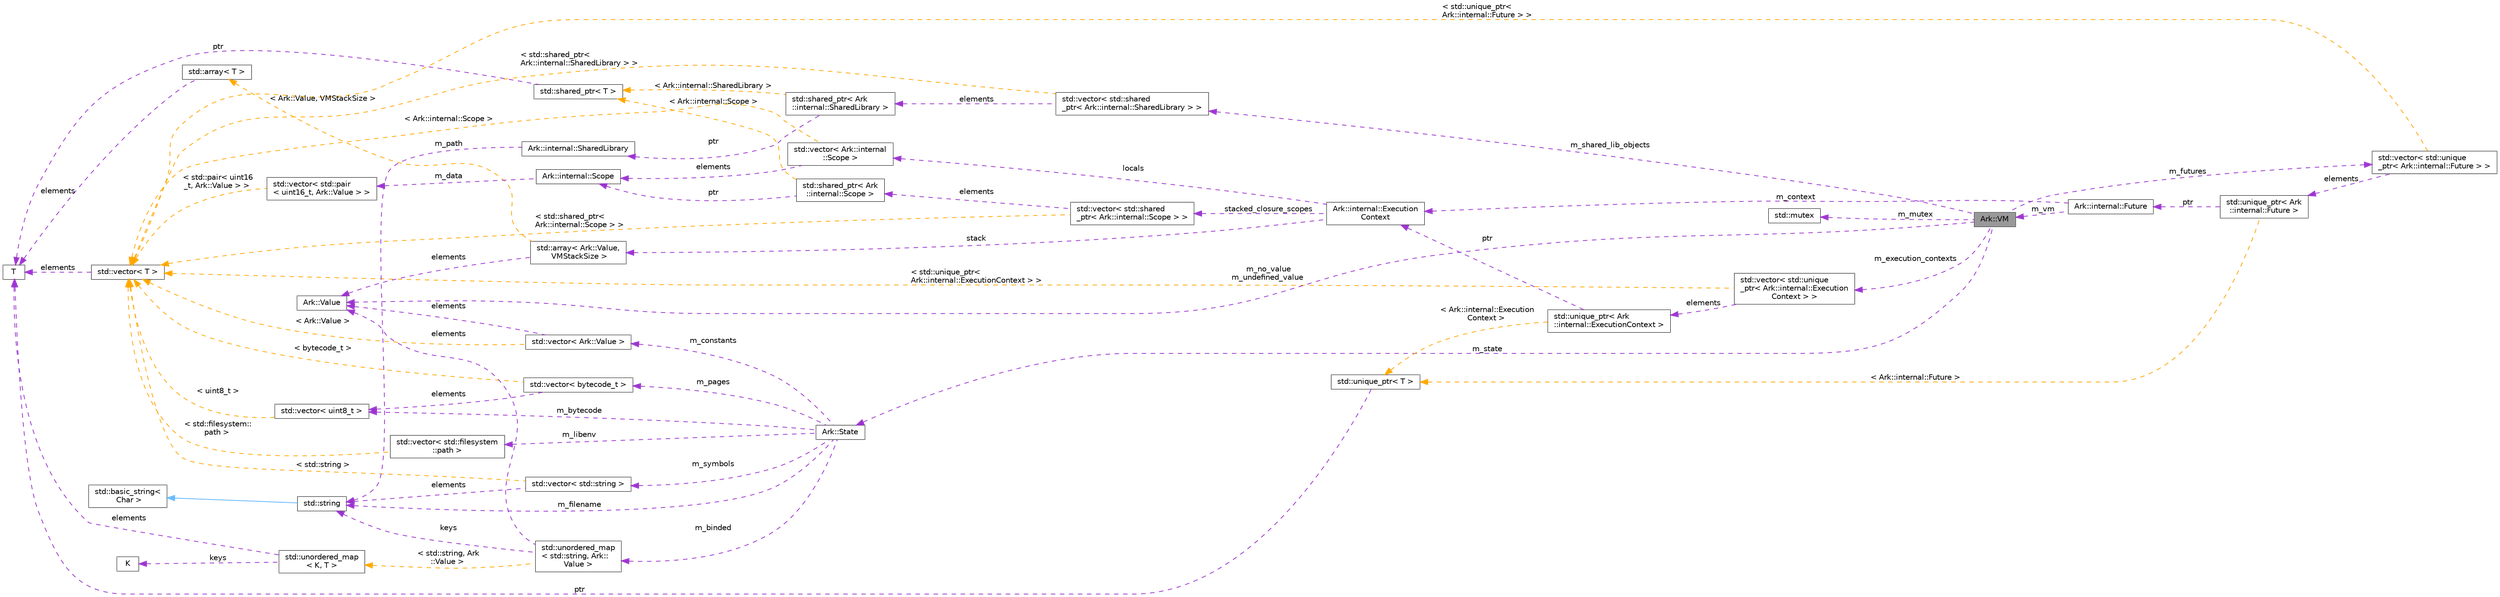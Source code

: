 digraph "Ark::VM"
{
 // INTERACTIVE_SVG=YES
 // LATEX_PDF_SIZE
  bgcolor="transparent";
  edge [fontname=Helvetica,fontsize=10,labelfontname=Helvetica,labelfontsize=10];
  node [fontname=Helvetica,fontsize=10,shape=box,height=0.2,width=0.4];
  rankdir="LR";
  Node1 [label="Ark::VM",height=0.2,width=0.4,color="gray40", fillcolor="grey60", style="filled", fontcolor="black",tooltip="The ArkScript virtual machine, executing ArkScript bytecode."];
  Node2 -> Node1 [dir="back",color="darkorchid3",style="dashed",label=" m_state" ];
  Node2 [label="Ark::State",height=0.2,width=0.4,color="gray40", fillcolor="white", style="filled",URL="$d1/d37/classArk_1_1State.html",tooltip="Ark state to handle the dirty job of loading and compiling ArkScript code."];
  Node3 -> Node2 [dir="back",color="darkorchid3",style="dashed",label=" m_bytecode" ];
  Node3 [label="std::vector\< uint8_t \>",height=0.2,width=0.4,color="gray40", fillcolor="white", style="filled",tooltip=" "];
  Node4 -> Node3 [dir="back",color="orange",style="dashed",label=" \< uint8_t \>" ];
  Node4 [label="std::vector\< T \>",height=0.2,width=0.4,color="gray40", fillcolor="white", style="filled",tooltip=" "];
  Node5 -> Node4 [dir="back",color="darkorchid3",style="dashed",label=" elements" ];
  Node5 [label="T",height=0.2,width=0.4,color="gray40", fillcolor="white", style="filled",tooltip=" "];
  Node6 -> Node2 [dir="back",color="darkorchid3",style="dashed",label=" m_libenv" ];
  Node6 [label="std::vector\< std::filesystem\l::path \>",height=0.2,width=0.4,color="gray40", fillcolor="white", style="filled",tooltip=" "];
  Node4 -> Node6 [dir="back",color="orange",style="dashed",label=" \< std::filesystem::\lpath \>" ];
  Node7 -> Node2 [dir="back",color="darkorchid3",style="dashed",label=" m_filename" ];
  Node7 [label="std::string",height=0.2,width=0.4,color="gray40", fillcolor="white", style="filled",tooltip=" "];
  Node8 -> Node7 [dir="back",color="steelblue1",style="solid"];
  Node8 [label="std::basic_string\<\l Char \>",height=0.2,width=0.4,color="gray40", fillcolor="white", style="filled",tooltip=" "];
  Node9 -> Node2 [dir="back",color="darkorchid3",style="dashed",label=" m_symbols" ];
  Node9 [label="std::vector\< std::string \>",height=0.2,width=0.4,color="gray40", fillcolor="white", style="filled",tooltip=" "];
  Node7 -> Node9 [dir="back",color="darkorchid3",style="dashed",label=" elements" ];
  Node4 -> Node9 [dir="back",color="orange",style="dashed",label=" \< std::string \>" ];
  Node10 -> Node2 [dir="back",color="darkorchid3",style="dashed",label=" m_constants" ];
  Node10 [label="std::vector\< Ark::Value \>",height=0.2,width=0.4,color="gray40", fillcolor="white", style="filled",tooltip=" "];
  Node11 -> Node10 [dir="back",color="darkorchid3",style="dashed",label=" elements" ];
  Node11 [label="Ark::Value",height=0.2,width=0.4,color="gray40", fillcolor="white", style="filled",URL="$d3/d90/classArk_1_1Value.html",tooltip=" "];
  Node4 -> Node10 [dir="back",color="orange",style="dashed",label=" \< Ark::Value \>" ];
  Node12 -> Node2 [dir="back",color="darkorchid3",style="dashed",label=" m_pages" ];
  Node12 [label="std::vector\< bytecode_t \>",height=0.2,width=0.4,color="gray40", fillcolor="white", style="filled",tooltip=" "];
  Node3 -> Node12 [dir="back",color="darkorchid3",style="dashed",label=" elements" ];
  Node4 -> Node12 [dir="back",color="orange",style="dashed",label=" \< bytecode_t \>" ];
  Node13 -> Node2 [dir="back",color="darkorchid3",style="dashed",label=" m_binded" ];
  Node13 [label="std::unordered_map\l\< std::string, Ark::\lValue \>",height=0.2,width=0.4,color="gray40", fillcolor="white", style="filled",tooltip=" "];
  Node7 -> Node13 [dir="back",color="darkorchid3",style="dashed",label=" keys" ];
  Node11 -> Node13 [dir="back",color="darkorchid3",style="dashed",label=" elements" ];
  Node14 -> Node13 [dir="back",color="orange",style="dashed",label=" \< std::string, Ark\l::Value \>" ];
  Node14 [label="std::unordered_map\l\< K, T \>",height=0.2,width=0.4,color="gray40", fillcolor="white", style="filled",tooltip=" "];
  Node15 -> Node14 [dir="back",color="darkorchid3",style="dashed",label=" keys" ];
  Node15 [label="K",height=0.2,width=0.4,color="gray40", fillcolor="white", style="filled",tooltip=" "];
  Node5 -> Node14 [dir="back",color="darkorchid3",style="dashed",label=" elements" ];
  Node16 -> Node1 [dir="back",color="darkorchid3",style="dashed",label=" m_execution_contexts" ];
  Node16 [label="std::vector\< std::unique\l_ptr\< Ark::internal::Execution\lContext \> \>",height=0.2,width=0.4,color="gray40", fillcolor="white", style="filled",tooltip=" "];
  Node17 -> Node16 [dir="back",color="darkorchid3",style="dashed",label=" elements" ];
  Node17 [label="std::unique_ptr\< Ark\l::internal::ExecutionContext \>",height=0.2,width=0.4,color="gray40", fillcolor="white", style="filled",tooltip=" "];
  Node18 -> Node17 [dir="back",color="darkorchid3",style="dashed",label=" ptr" ];
  Node18 [label="Ark::internal::Execution\lContext",height=0.2,width=0.4,color="gray40", fillcolor="white", style="filled",URL="$d0/daf/structArk_1_1internal_1_1ExecutionContext.html",tooltip=" "];
  Node19 -> Node18 [dir="back",color="darkorchid3",style="dashed",label=" stack" ];
  Node19 [label="std::array\< Ark::Value,\l VMStackSize \>",height=0.2,width=0.4,color="gray40", fillcolor="white", style="filled",tooltip=" "];
  Node11 -> Node19 [dir="back",color="darkorchid3",style="dashed",label=" elements" ];
  Node20 -> Node19 [dir="back",color="orange",style="dashed",label=" \< Ark::Value, VMStackSize \>" ];
  Node20 [label="std::array\< T \>",height=0.2,width=0.4,color="gray40", fillcolor="white", style="filled",tooltip=" "];
  Node5 -> Node20 [dir="back",color="darkorchid3",style="dashed",label=" elements" ];
  Node21 -> Node18 [dir="back",color="darkorchid3",style="dashed",label=" stacked_closure_scopes" ];
  Node21 [label="std::vector\< std::shared\l_ptr\< Ark::internal::Scope \> \>",height=0.2,width=0.4,color="gray40", fillcolor="white", style="filled",tooltip=" "];
  Node22 -> Node21 [dir="back",color="darkorchid3",style="dashed",label=" elements" ];
  Node22 [label="std::shared_ptr\< Ark\l::internal::Scope \>",height=0.2,width=0.4,color="gray40", fillcolor="white", style="filled",tooltip=" "];
  Node23 -> Node22 [dir="back",color="darkorchid3",style="dashed",label=" ptr" ];
  Node23 [label="Ark::internal::Scope",height=0.2,width=0.4,color="gray40", fillcolor="white", style="filled",URL="$d5/d74/classArk_1_1internal_1_1Scope.html",tooltip="A class to handle the VM scope more efficiently."];
  Node24 -> Node23 [dir="back",color="darkorchid3",style="dashed",label=" m_data" ];
  Node24 [label="std::vector\< std::pair\l\< uint16_t, Ark::Value \> \>",height=0.2,width=0.4,color="gray40", fillcolor="white", style="filled",tooltip=" "];
  Node4 -> Node24 [dir="back",color="orange",style="dashed",label=" \< std::pair\< uint16\l_t, Ark::Value \> \>" ];
  Node25 -> Node22 [dir="back",color="orange",style="dashed",label=" \< Ark::internal::Scope \>" ];
  Node25 [label="std::shared_ptr\< T \>",height=0.2,width=0.4,color="gray40", fillcolor="white", style="filled",tooltip=" "];
  Node5 -> Node25 [dir="back",color="darkorchid3",style="dashed",label=" ptr" ];
  Node4 -> Node21 [dir="back",color="orange",style="dashed",label=" \< std::shared_ptr\<\l Ark::internal::Scope \> \>" ];
  Node26 -> Node18 [dir="back",color="darkorchid3",style="dashed",label=" locals" ];
  Node26 [label="std::vector\< Ark::internal\l::Scope \>",height=0.2,width=0.4,color="gray40", fillcolor="white", style="filled",tooltip=" "];
  Node23 -> Node26 [dir="back",color="darkorchid3",style="dashed",label=" elements" ];
  Node4 -> Node26 [dir="back",color="orange",style="dashed",label=" \< Ark::internal::Scope \>" ];
  Node27 -> Node17 [dir="back",color="orange",style="dashed",label=" \< Ark::internal::Execution\lContext \>" ];
  Node27 [label="std::unique_ptr\< T \>",height=0.2,width=0.4,color="gray40", fillcolor="white", style="filled",tooltip=" "];
  Node5 -> Node27 [dir="back",color="darkorchid3",style="dashed",label=" ptr" ];
  Node4 -> Node16 [dir="back",color="orange",style="dashed",label=" \< std::unique_ptr\<\l Ark::internal::ExecutionContext \> \>" ];
  Node28 -> Node1 [dir="back",color="darkorchid3",style="dashed",label=" m_mutex" ];
  Node28 [label="std::mutex",height=0.2,width=0.4,color="gray40", fillcolor="white", style="filled",tooltip=" "];
  Node29 -> Node1 [dir="back",color="darkorchid3",style="dashed",label=" m_shared_lib_objects" ];
  Node29 [label="std::vector\< std::shared\l_ptr\< Ark::internal::SharedLibrary \> \>",height=0.2,width=0.4,color="gray40", fillcolor="white", style="filled",tooltip=" "];
  Node30 -> Node29 [dir="back",color="darkorchid3",style="dashed",label=" elements" ];
  Node30 [label="std::shared_ptr\< Ark\l::internal::SharedLibrary \>",height=0.2,width=0.4,color="gray40", fillcolor="white", style="filled",tooltip=" "];
  Node31 -> Node30 [dir="back",color="darkorchid3",style="dashed",label=" ptr" ];
  Node31 [label="Ark::internal::SharedLibrary",height=0.2,width=0.4,color="gray40", fillcolor="white", style="filled",URL="$d0/d8a/classArk_1_1internal_1_1SharedLibrary.html",tooltip="Handling a shared library as an ArkScript plugin."];
  Node7 -> Node31 [dir="back",color="darkorchid3",style="dashed",label=" m_path" ];
  Node25 -> Node30 [dir="back",color="orange",style="dashed",label=" \< Ark::internal::SharedLibrary \>" ];
  Node4 -> Node29 [dir="back",color="orange",style="dashed",label=" \< std::shared_ptr\<\l Ark::internal::SharedLibrary \> \>" ];
  Node32 -> Node1 [dir="back",color="darkorchid3",style="dashed",label=" m_futures" ];
  Node32 [label="std::vector\< std::unique\l_ptr\< Ark::internal::Future \> \>",height=0.2,width=0.4,color="gray40", fillcolor="white", style="filled",tooltip=" "];
  Node33 -> Node32 [dir="back",color="darkorchid3",style="dashed",label=" elements" ];
  Node33 [label="std::unique_ptr\< Ark\l::internal::Future \>",height=0.2,width=0.4,color="gray40", fillcolor="white", style="filled",tooltip=" "];
  Node34 -> Node33 [dir="back",color="darkorchid3",style="dashed",label=" ptr" ];
  Node34 [label="Ark::internal::Future",height=0.2,width=0.4,color="gray40", fillcolor="white", style="filled",URL="$d4/d6d/classArk_1_1internal_1_1Future.html",tooltip=" "];
  Node18 -> Node34 [dir="back",color="darkorchid3",style="dashed",label=" m_context" ];
  Node1 -> Node34 [dir="back",color="darkorchid3",style="dashed",label=" m_vm" ];
  Node27 -> Node33 [dir="back",color="orange",style="dashed",label=" \< Ark::internal::Future \>" ];
  Node4 -> Node32 [dir="back",color="orange",style="dashed",label=" \< std::unique_ptr\<\l Ark::internal::Future \> \>" ];
  Node11 -> Node1 [dir="back",color="darkorchid3",style="dashed",label=" m_no_value\nm_undefined_value" ];
}
